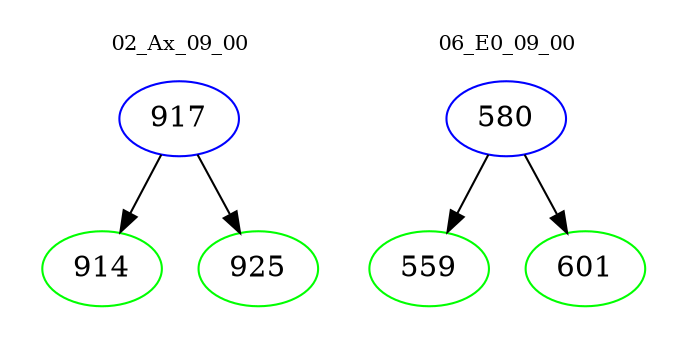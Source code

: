 digraph{
subgraph cluster_0 {
color = white
label = "02_Ax_09_00";
fontsize=10;
T0_917 [label="917", color="blue"]
T0_917 -> T0_914 [color="black"]
T0_914 [label="914", color="green"]
T0_917 -> T0_925 [color="black"]
T0_925 [label="925", color="green"]
}
subgraph cluster_1 {
color = white
label = "06_E0_09_00";
fontsize=10;
T1_580 [label="580", color="blue"]
T1_580 -> T1_559 [color="black"]
T1_559 [label="559", color="green"]
T1_580 -> T1_601 [color="black"]
T1_601 [label="601", color="green"]
}
}
